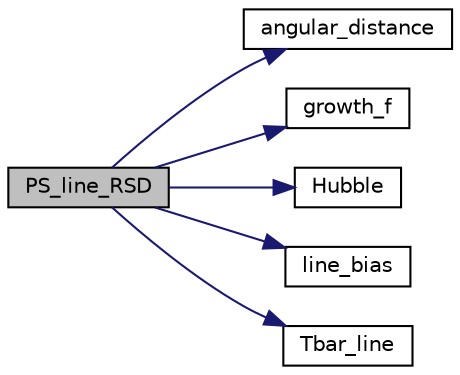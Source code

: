 digraph "PS_line_RSD"
{
 // LATEX_PDF_SIZE
  edge [fontname="Helvetica",fontsize="10",labelfontname="Helvetica",labelfontsize="10"];
  node [fontname="Helvetica",fontsize="10",shape=record];
  rankdir="LR";
  Node1 [label="PS_line_RSD",height=0.2,width=0.4,color="black", fillcolor="grey75", style="filled", fontcolor="black",tooltip="Compute the redshift-space 3D power spectrum of emission lines in unit of micro K^2 Mpc^3 as a functi..."];
  Node1 -> Node2 [color="midnightblue",fontsize="10",style="solid"];
  Node2 [label="angular_distance",height=0.2,width=0.4,color="black", fillcolor="white", style="filled",URL="$d6/d32/cosmology_8c.html#a11f9475db171d037089d936d8b2371df",tooltip="Compute the angular diameter distance (exactly the quantity defined by CLASS as ba...."];
  Node1 -> Node3 [color="midnightblue",fontsize="10",style="solid"];
  Node3 [label="growth_f",height=0.2,width=0.4,color="black", fillcolor="white", style="filled",URL="$d6/d32/cosmology_8c.html#a458c06fcf96ab69a9257fc4b6a2c404e",tooltip="Compute the scale-dependant linear growth rate f(k,z) (i.e the velocity growth factor) by taking nume..."];
  Node1 -> Node4 [color="midnightblue",fontsize="10",style="solid"];
  Node4 [label="Hubble",height=0.2,width=0.4,color="black", fillcolor="white", style="filled",URL="$d6/d32/cosmology_8c.html#a888cc1795beb4c48fe8eb3d196e9c54a",tooltip="Compute the the hubble rate (exactly the quantity defined by CLASS as index_bg_H in the background mo..."];
  Node1 -> Node5 [color="midnightblue",fontsize="10",style="solid"];
  Node5 [label="line_bias",height=0.2,width=0.4,color="black", fillcolor="white", style="filled",URL="$d7/d10/line__ingredients_8c.html#a3a13aa566fb639abeb29eae43e5fcfa8",tooltip="Compute the linear and quadratic line biases, accounting ffor the normalization w...."];
  Node1 -> Node6 [color="midnightblue",fontsize="10",style="solid"];
  Node6 [label="Tbar_line",height=0.2,width=0.4,color="black", fillcolor="white", style="filled",URL="$d7/d10/line__ingredients_8c.html#a8badf96f7e0696daa78b2f6aeeda8a08",tooltip="Compute the mean brightness temprature of CO in unit of microK, compared with Pullen et al and Lidz e..."];
}
